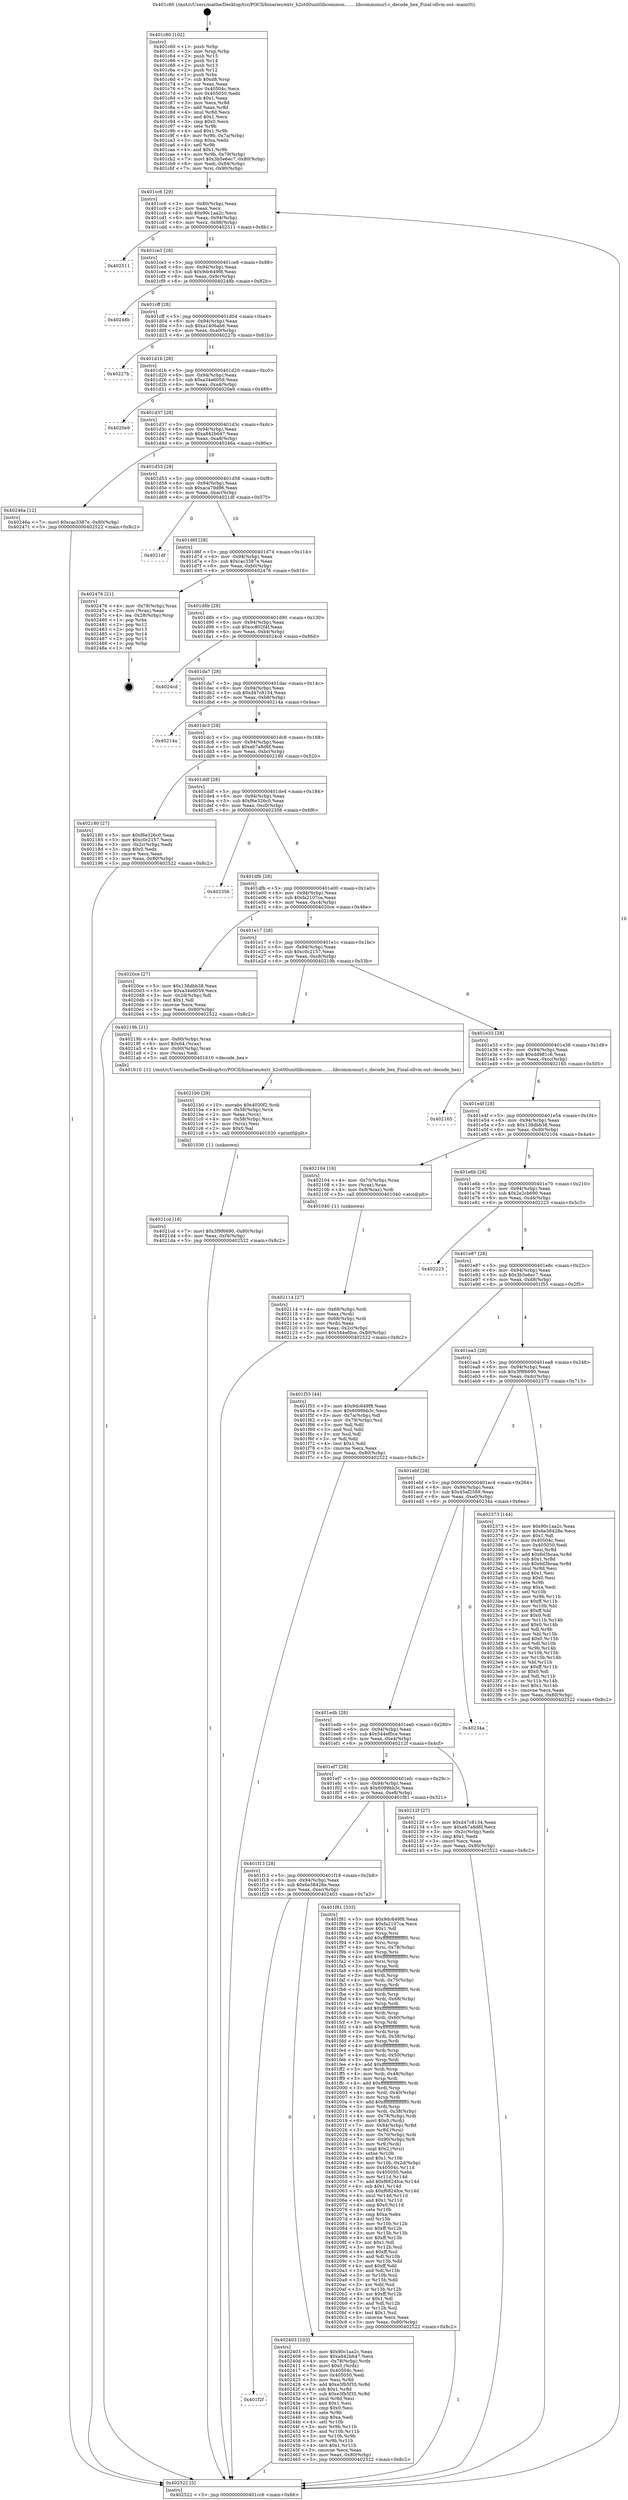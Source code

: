digraph "0x401c60" {
  label = "0x401c60 (/mnt/c/Users/mathe/Desktop/tcc/POCII/binaries/extr_h2ot00unitlibcommon........libcommonurl.c_decode_hex_Final-ollvm.out::main(0))"
  labelloc = "t"
  node[shape=record]

  Entry [label="",width=0.3,height=0.3,shape=circle,fillcolor=black,style=filled]
  "0x401cc6" [label="{
     0x401cc6 [29]\l
     | [instrs]\l
     &nbsp;&nbsp;0x401cc6 \<+3\>: mov -0x80(%rbp),%eax\l
     &nbsp;&nbsp;0x401cc9 \<+2\>: mov %eax,%ecx\l
     &nbsp;&nbsp;0x401ccb \<+6\>: sub $0x90c1aa2c,%ecx\l
     &nbsp;&nbsp;0x401cd1 \<+6\>: mov %eax,-0x94(%rbp)\l
     &nbsp;&nbsp;0x401cd7 \<+6\>: mov %ecx,-0x98(%rbp)\l
     &nbsp;&nbsp;0x401cdd \<+6\>: je 0000000000402511 \<main+0x8b1\>\l
  }"]
  "0x402511" [label="{
     0x402511\l
  }", style=dashed]
  "0x401ce3" [label="{
     0x401ce3 [28]\l
     | [instrs]\l
     &nbsp;&nbsp;0x401ce3 \<+5\>: jmp 0000000000401ce8 \<main+0x88\>\l
     &nbsp;&nbsp;0x401ce8 \<+6\>: mov -0x94(%rbp),%eax\l
     &nbsp;&nbsp;0x401cee \<+5\>: sub $0x9dc649f8,%eax\l
     &nbsp;&nbsp;0x401cf3 \<+6\>: mov %eax,-0x9c(%rbp)\l
     &nbsp;&nbsp;0x401cf9 \<+6\>: je 000000000040248b \<main+0x82b\>\l
  }"]
  Exit [label="",width=0.3,height=0.3,shape=circle,fillcolor=black,style=filled,peripheries=2]
  "0x40248b" [label="{
     0x40248b\l
  }", style=dashed]
  "0x401cff" [label="{
     0x401cff [28]\l
     | [instrs]\l
     &nbsp;&nbsp;0x401cff \<+5\>: jmp 0000000000401d04 \<main+0xa4\>\l
     &nbsp;&nbsp;0x401d04 \<+6\>: mov -0x94(%rbp),%eax\l
     &nbsp;&nbsp;0x401d0a \<+5\>: sub $0xa1406ab6,%eax\l
     &nbsp;&nbsp;0x401d0f \<+6\>: mov %eax,-0xa0(%rbp)\l
     &nbsp;&nbsp;0x401d15 \<+6\>: je 000000000040227b \<main+0x61b\>\l
  }"]
  "0x401f2f" [label="{
     0x401f2f\l
  }", style=dashed]
  "0x40227b" [label="{
     0x40227b\l
  }", style=dashed]
  "0x401d1b" [label="{
     0x401d1b [28]\l
     | [instrs]\l
     &nbsp;&nbsp;0x401d1b \<+5\>: jmp 0000000000401d20 \<main+0xc0\>\l
     &nbsp;&nbsp;0x401d20 \<+6\>: mov -0x94(%rbp),%eax\l
     &nbsp;&nbsp;0x401d26 \<+5\>: sub $0xa34e6059,%eax\l
     &nbsp;&nbsp;0x401d2b \<+6\>: mov %eax,-0xa4(%rbp)\l
     &nbsp;&nbsp;0x401d31 \<+6\>: je 00000000004020e9 \<main+0x489\>\l
  }"]
  "0x402403" [label="{
     0x402403 [103]\l
     | [instrs]\l
     &nbsp;&nbsp;0x402403 \<+5\>: mov $0x90c1aa2c,%eax\l
     &nbsp;&nbsp;0x402408 \<+5\>: mov $0xa842b647,%ecx\l
     &nbsp;&nbsp;0x40240d \<+4\>: mov -0x78(%rbp),%rdx\l
     &nbsp;&nbsp;0x402411 \<+6\>: movl $0x0,(%rdx)\l
     &nbsp;&nbsp;0x402417 \<+7\>: mov 0x40504c,%esi\l
     &nbsp;&nbsp;0x40241e \<+7\>: mov 0x405050,%edi\l
     &nbsp;&nbsp;0x402425 \<+3\>: mov %esi,%r8d\l
     &nbsp;&nbsp;0x402428 \<+7\>: add $0xe3fb5f35,%r8d\l
     &nbsp;&nbsp;0x40242f \<+4\>: sub $0x1,%r8d\l
     &nbsp;&nbsp;0x402433 \<+7\>: sub $0xe3fb5f35,%r8d\l
     &nbsp;&nbsp;0x40243a \<+4\>: imul %r8d,%esi\l
     &nbsp;&nbsp;0x40243e \<+3\>: and $0x1,%esi\l
     &nbsp;&nbsp;0x402441 \<+3\>: cmp $0x0,%esi\l
     &nbsp;&nbsp;0x402444 \<+4\>: sete %r9b\l
     &nbsp;&nbsp;0x402448 \<+3\>: cmp $0xa,%edi\l
     &nbsp;&nbsp;0x40244b \<+4\>: setl %r10b\l
     &nbsp;&nbsp;0x40244f \<+3\>: mov %r9b,%r11b\l
     &nbsp;&nbsp;0x402452 \<+3\>: and %r10b,%r11b\l
     &nbsp;&nbsp;0x402455 \<+3\>: xor %r10b,%r9b\l
     &nbsp;&nbsp;0x402458 \<+3\>: or %r9b,%r11b\l
     &nbsp;&nbsp;0x40245b \<+4\>: test $0x1,%r11b\l
     &nbsp;&nbsp;0x40245f \<+3\>: cmovne %ecx,%eax\l
     &nbsp;&nbsp;0x402462 \<+3\>: mov %eax,-0x80(%rbp)\l
     &nbsp;&nbsp;0x402465 \<+5\>: jmp 0000000000402522 \<main+0x8c2\>\l
  }"]
  "0x4020e9" [label="{
     0x4020e9\l
  }", style=dashed]
  "0x401d37" [label="{
     0x401d37 [28]\l
     | [instrs]\l
     &nbsp;&nbsp;0x401d37 \<+5\>: jmp 0000000000401d3c \<main+0xdc\>\l
     &nbsp;&nbsp;0x401d3c \<+6\>: mov -0x94(%rbp),%eax\l
     &nbsp;&nbsp;0x401d42 \<+5\>: sub $0xa842b647,%eax\l
     &nbsp;&nbsp;0x401d47 \<+6\>: mov %eax,-0xa8(%rbp)\l
     &nbsp;&nbsp;0x401d4d \<+6\>: je 000000000040246a \<main+0x80a\>\l
  }"]
  "0x4021cd" [label="{
     0x4021cd [18]\l
     | [instrs]\l
     &nbsp;&nbsp;0x4021cd \<+7\>: movl $0x3f9f6690,-0x80(%rbp)\l
     &nbsp;&nbsp;0x4021d4 \<+6\>: mov %eax,-0xf4(%rbp)\l
     &nbsp;&nbsp;0x4021da \<+5\>: jmp 0000000000402522 \<main+0x8c2\>\l
  }"]
  "0x40246a" [label="{
     0x40246a [12]\l
     | [instrs]\l
     &nbsp;&nbsp;0x40246a \<+7\>: movl $0xcac3387e,-0x80(%rbp)\l
     &nbsp;&nbsp;0x402471 \<+5\>: jmp 0000000000402522 \<main+0x8c2\>\l
  }"]
  "0x401d53" [label="{
     0x401d53 [28]\l
     | [instrs]\l
     &nbsp;&nbsp;0x401d53 \<+5\>: jmp 0000000000401d58 \<main+0xf8\>\l
     &nbsp;&nbsp;0x401d58 \<+6\>: mov -0x94(%rbp),%eax\l
     &nbsp;&nbsp;0x401d5e \<+5\>: sub $0xaca79d96,%eax\l
     &nbsp;&nbsp;0x401d63 \<+6\>: mov %eax,-0xac(%rbp)\l
     &nbsp;&nbsp;0x401d69 \<+6\>: je 00000000004021df \<main+0x57f\>\l
  }"]
  "0x4021b0" [label="{
     0x4021b0 [29]\l
     | [instrs]\l
     &nbsp;&nbsp;0x4021b0 \<+10\>: movabs $0x4030f2,%rdi\l
     &nbsp;&nbsp;0x4021ba \<+4\>: mov -0x58(%rbp),%rcx\l
     &nbsp;&nbsp;0x4021be \<+2\>: mov %eax,(%rcx)\l
     &nbsp;&nbsp;0x4021c0 \<+4\>: mov -0x58(%rbp),%rcx\l
     &nbsp;&nbsp;0x4021c4 \<+2\>: mov (%rcx),%esi\l
     &nbsp;&nbsp;0x4021c6 \<+2\>: mov $0x0,%al\l
     &nbsp;&nbsp;0x4021c8 \<+5\>: call 0000000000401030 \<printf@plt\>\l
     | [calls]\l
     &nbsp;&nbsp;0x401030 \{1\} (unknown)\l
  }"]
  "0x4021df" [label="{
     0x4021df\l
  }", style=dashed]
  "0x401d6f" [label="{
     0x401d6f [28]\l
     | [instrs]\l
     &nbsp;&nbsp;0x401d6f \<+5\>: jmp 0000000000401d74 \<main+0x114\>\l
     &nbsp;&nbsp;0x401d74 \<+6\>: mov -0x94(%rbp),%eax\l
     &nbsp;&nbsp;0x401d7a \<+5\>: sub $0xcac3387e,%eax\l
     &nbsp;&nbsp;0x401d7f \<+6\>: mov %eax,-0xb0(%rbp)\l
     &nbsp;&nbsp;0x401d85 \<+6\>: je 0000000000402476 \<main+0x816\>\l
  }"]
  "0x402114" [label="{
     0x402114 [27]\l
     | [instrs]\l
     &nbsp;&nbsp;0x402114 \<+4\>: mov -0x68(%rbp),%rdi\l
     &nbsp;&nbsp;0x402118 \<+2\>: mov %eax,(%rdi)\l
     &nbsp;&nbsp;0x40211a \<+4\>: mov -0x68(%rbp),%rdi\l
     &nbsp;&nbsp;0x40211e \<+2\>: mov (%rdi),%eax\l
     &nbsp;&nbsp;0x402120 \<+3\>: mov %eax,-0x2c(%rbp)\l
     &nbsp;&nbsp;0x402123 \<+7\>: movl $0x544ef0ce,-0x80(%rbp)\l
     &nbsp;&nbsp;0x40212a \<+5\>: jmp 0000000000402522 \<main+0x8c2\>\l
  }"]
  "0x402476" [label="{
     0x402476 [21]\l
     | [instrs]\l
     &nbsp;&nbsp;0x402476 \<+4\>: mov -0x78(%rbp),%rax\l
     &nbsp;&nbsp;0x40247a \<+2\>: mov (%rax),%eax\l
     &nbsp;&nbsp;0x40247c \<+4\>: lea -0x28(%rbp),%rsp\l
     &nbsp;&nbsp;0x402480 \<+1\>: pop %rbx\l
     &nbsp;&nbsp;0x402481 \<+2\>: pop %r12\l
     &nbsp;&nbsp;0x402483 \<+2\>: pop %r13\l
     &nbsp;&nbsp;0x402485 \<+2\>: pop %r14\l
     &nbsp;&nbsp;0x402487 \<+2\>: pop %r15\l
     &nbsp;&nbsp;0x402489 \<+1\>: pop %rbp\l
     &nbsp;&nbsp;0x40248a \<+1\>: ret\l
  }"]
  "0x401d8b" [label="{
     0x401d8b [28]\l
     | [instrs]\l
     &nbsp;&nbsp;0x401d8b \<+5\>: jmp 0000000000401d90 \<main+0x130\>\l
     &nbsp;&nbsp;0x401d90 \<+6\>: mov -0x94(%rbp),%eax\l
     &nbsp;&nbsp;0x401d96 \<+5\>: sub $0xcc802f4f,%eax\l
     &nbsp;&nbsp;0x401d9b \<+6\>: mov %eax,-0xb4(%rbp)\l
     &nbsp;&nbsp;0x401da1 \<+6\>: je 00000000004024cd \<main+0x86d\>\l
  }"]
  "0x401f13" [label="{
     0x401f13 [28]\l
     | [instrs]\l
     &nbsp;&nbsp;0x401f13 \<+5\>: jmp 0000000000401f18 \<main+0x2b8\>\l
     &nbsp;&nbsp;0x401f18 \<+6\>: mov -0x94(%rbp),%eax\l
     &nbsp;&nbsp;0x401f1e \<+5\>: sub $0x6e38428e,%eax\l
     &nbsp;&nbsp;0x401f23 \<+6\>: mov %eax,-0xec(%rbp)\l
     &nbsp;&nbsp;0x401f29 \<+6\>: je 0000000000402403 \<main+0x7a3\>\l
  }"]
  "0x4024cd" [label="{
     0x4024cd\l
  }", style=dashed]
  "0x401da7" [label="{
     0x401da7 [28]\l
     | [instrs]\l
     &nbsp;&nbsp;0x401da7 \<+5\>: jmp 0000000000401dac \<main+0x14c\>\l
     &nbsp;&nbsp;0x401dac \<+6\>: mov -0x94(%rbp),%eax\l
     &nbsp;&nbsp;0x401db2 \<+5\>: sub $0xd47c8134,%eax\l
     &nbsp;&nbsp;0x401db7 \<+6\>: mov %eax,-0xb8(%rbp)\l
     &nbsp;&nbsp;0x401dbd \<+6\>: je 000000000040214a \<main+0x4ea\>\l
  }"]
  "0x401f81" [label="{
     0x401f81 [333]\l
     | [instrs]\l
     &nbsp;&nbsp;0x401f81 \<+5\>: mov $0x9dc649f8,%eax\l
     &nbsp;&nbsp;0x401f86 \<+5\>: mov $0xfa2107ca,%ecx\l
     &nbsp;&nbsp;0x401f8b \<+2\>: mov $0x1,%dl\l
     &nbsp;&nbsp;0x401f8d \<+3\>: mov %rsp,%rsi\l
     &nbsp;&nbsp;0x401f90 \<+4\>: add $0xfffffffffffffff0,%rsi\l
     &nbsp;&nbsp;0x401f94 \<+3\>: mov %rsi,%rsp\l
     &nbsp;&nbsp;0x401f97 \<+4\>: mov %rsi,-0x78(%rbp)\l
     &nbsp;&nbsp;0x401f9b \<+3\>: mov %rsp,%rsi\l
     &nbsp;&nbsp;0x401f9e \<+4\>: add $0xfffffffffffffff0,%rsi\l
     &nbsp;&nbsp;0x401fa2 \<+3\>: mov %rsi,%rsp\l
     &nbsp;&nbsp;0x401fa5 \<+3\>: mov %rsp,%rdi\l
     &nbsp;&nbsp;0x401fa8 \<+4\>: add $0xfffffffffffffff0,%rdi\l
     &nbsp;&nbsp;0x401fac \<+3\>: mov %rdi,%rsp\l
     &nbsp;&nbsp;0x401faf \<+4\>: mov %rdi,-0x70(%rbp)\l
     &nbsp;&nbsp;0x401fb3 \<+3\>: mov %rsp,%rdi\l
     &nbsp;&nbsp;0x401fb6 \<+4\>: add $0xfffffffffffffff0,%rdi\l
     &nbsp;&nbsp;0x401fba \<+3\>: mov %rdi,%rsp\l
     &nbsp;&nbsp;0x401fbd \<+4\>: mov %rdi,-0x68(%rbp)\l
     &nbsp;&nbsp;0x401fc1 \<+3\>: mov %rsp,%rdi\l
     &nbsp;&nbsp;0x401fc4 \<+4\>: add $0xfffffffffffffff0,%rdi\l
     &nbsp;&nbsp;0x401fc8 \<+3\>: mov %rdi,%rsp\l
     &nbsp;&nbsp;0x401fcb \<+4\>: mov %rdi,-0x60(%rbp)\l
     &nbsp;&nbsp;0x401fcf \<+3\>: mov %rsp,%rdi\l
     &nbsp;&nbsp;0x401fd2 \<+4\>: add $0xfffffffffffffff0,%rdi\l
     &nbsp;&nbsp;0x401fd6 \<+3\>: mov %rdi,%rsp\l
     &nbsp;&nbsp;0x401fd9 \<+4\>: mov %rdi,-0x58(%rbp)\l
     &nbsp;&nbsp;0x401fdd \<+3\>: mov %rsp,%rdi\l
     &nbsp;&nbsp;0x401fe0 \<+4\>: add $0xfffffffffffffff0,%rdi\l
     &nbsp;&nbsp;0x401fe4 \<+3\>: mov %rdi,%rsp\l
     &nbsp;&nbsp;0x401fe7 \<+4\>: mov %rdi,-0x50(%rbp)\l
     &nbsp;&nbsp;0x401feb \<+3\>: mov %rsp,%rdi\l
     &nbsp;&nbsp;0x401fee \<+4\>: add $0xfffffffffffffff0,%rdi\l
     &nbsp;&nbsp;0x401ff2 \<+3\>: mov %rdi,%rsp\l
     &nbsp;&nbsp;0x401ff5 \<+4\>: mov %rdi,-0x48(%rbp)\l
     &nbsp;&nbsp;0x401ff9 \<+3\>: mov %rsp,%rdi\l
     &nbsp;&nbsp;0x401ffc \<+4\>: add $0xfffffffffffffff0,%rdi\l
     &nbsp;&nbsp;0x402000 \<+3\>: mov %rdi,%rsp\l
     &nbsp;&nbsp;0x402003 \<+4\>: mov %rdi,-0x40(%rbp)\l
     &nbsp;&nbsp;0x402007 \<+3\>: mov %rsp,%rdi\l
     &nbsp;&nbsp;0x40200a \<+4\>: add $0xfffffffffffffff0,%rdi\l
     &nbsp;&nbsp;0x40200e \<+3\>: mov %rdi,%rsp\l
     &nbsp;&nbsp;0x402011 \<+4\>: mov %rdi,-0x38(%rbp)\l
     &nbsp;&nbsp;0x402015 \<+4\>: mov -0x78(%rbp),%rdi\l
     &nbsp;&nbsp;0x402019 \<+6\>: movl $0x0,(%rdi)\l
     &nbsp;&nbsp;0x40201f \<+7\>: mov -0x84(%rbp),%r8d\l
     &nbsp;&nbsp;0x402026 \<+3\>: mov %r8d,(%rsi)\l
     &nbsp;&nbsp;0x402029 \<+4\>: mov -0x70(%rbp),%rdi\l
     &nbsp;&nbsp;0x40202d \<+7\>: mov -0x90(%rbp),%r9\l
     &nbsp;&nbsp;0x402034 \<+3\>: mov %r9,(%rdi)\l
     &nbsp;&nbsp;0x402037 \<+3\>: cmpl $0x2,(%rsi)\l
     &nbsp;&nbsp;0x40203a \<+4\>: setne %r10b\l
     &nbsp;&nbsp;0x40203e \<+4\>: and $0x1,%r10b\l
     &nbsp;&nbsp;0x402042 \<+4\>: mov %r10b,-0x2d(%rbp)\l
     &nbsp;&nbsp;0x402046 \<+8\>: mov 0x40504c,%r11d\l
     &nbsp;&nbsp;0x40204e \<+7\>: mov 0x405050,%ebx\l
     &nbsp;&nbsp;0x402055 \<+3\>: mov %r11d,%r14d\l
     &nbsp;&nbsp;0x402058 \<+7\>: add $0xf6824fce,%r14d\l
     &nbsp;&nbsp;0x40205f \<+4\>: sub $0x1,%r14d\l
     &nbsp;&nbsp;0x402063 \<+7\>: sub $0xf6824fce,%r14d\l
     &nbsp;&nbsp;0x40206a \<+4\>: imul %r14d,%r11d\l
     &nbsp;&nbsp;0x40206e \<+4\>: and $0x1,%r11d\l
     &nbsp;&nbsp;0x402072 \<+4\>: cmp $0x0,%r11d\l
     &nbsp;&nbsp;0x402076 \<+4\>: sete %r10b\l
     &nbsp;&nbsp;0x40207a \<+3\>: cmp $0xa,%ebx\l
     &nbsp;&nbsp;0x40207d \<+4\>: setl %r15b\l
     &nbsp;&nbsp;0x402081 \<+3\>: mov %r10b,%r12b\l
     &nbsp;&nbsp;0x402084 \<+4\>: xor $0xff,%r12b\l
     &nbsp;&nbsp;0x402088 \<+3\>: mov %r15b,%r13b\l
     &nbsp;&nbsp;0x40208b \<+4\>: xor $0xff,%r13b\l
     &nbsp;&nbsp;0x40208f \<+3\>: xor $0x1,%dl\l
     &nbsp;&nbsp;0x402092 \<+3\>: mov %r12b,%sil\l
     &nbsp;&nbsp;0x402095 \<+4\>: and $0xff,%sil\l
     &nbsp;&nbsp;0x402099 \<+3\>: and %dl,%r10b\l
     &nbsp;&nbsp;0x40209c \<+3\>: mov %r13b,%dil\l
     &nbsp;&nbsp;0x40209f \<+4\>: and $0xff,%dil\l
     &nbsp;&nbsp;0x4020a3 \<+3\>: and %dl,%r15b\l
     &nbsp;&nbsp;0x4020a6 \<+3\>: or %r10b,%sil\l
     &nbsp;&nbsp;0x4020a9 \<+3\>: or %r15b,%dil\l
     &nbsp;&nbsp;0x4020ac \<+3\>: xor %dil,%sil\l
     &nbsp;&nbsp;0x4020af \<+3\>: or %r13b,%r12b\l
     &nbsp;&nbsp;0x4020b2 \<+4\>: xor $0xff,%r12b\l
     &nbsp;&nbsp;0x4020b6 \<+3\>: or $0x1,%dl\l
     &nbsp;&nbsp;0x4020b9 \<+3\>: and %dl,%r12b\l
     &nbsp;&nbsp;0x4020bc \<+3\>: or %r12b,%sil\l
     &nbsp;&nbsp;0x4020bf \<+4\>: test $0x1,%sil\l
     &nbsp;&nbsp;0x4020c3 \<+3\>: cmovne %ecx,%eax\l
     &nbsp;&nbsp;0x4020c6 \<+3\>: mov %eax,-0x80(%rbp)\l
     &nbsp;&nbsp;0x4020c9 \<+5\>: jmp 0000000000402522 \<main+0x8c2\>\l
  }"]
  "0x40214a" [label="{
     0x40214a\l
  }", style=dashed]
  "0x401dc3" [label="{
     0x401dc3 [28]\l
     | [instrs]\l
     &nbsp;&nbsp;0x401dc3 \<+5\>: jmp 0000000000401dc8 \<main+0x168\>\l
     &nbsp;&nbsp;0x401dc8 \<+6\>: mov -0x94(%rbp),%eax\l
     &nbsp;&nbsp;0x401dce \<+5\>: sub $0xeb7a8d6f,%eax\l
     &nbsp;&nbsp;0x401dd3 \<+6\>: mov %eax,-0xbc(%rbp)\l
     &nbsp;&nbsp;0x401dd9 \<+6\>: je 0000000000402180 \<main+0x520\>\l
  }"]
  "0x401ef7" [label="{
     0x401ef7 [28]\l
     | [instrs]\l
     &nbsp;&nbsp;0x401ef7 \<+5\>: jmp 0000000000401efc \<main+0x29c\>\l
     &nbsp;&nbsp;0x401efc \<+6\>: mov -0x94(%rbp),%eax\l
     &nbsp;&nbsp;0x401f02 \<+5\>: sub $0x6099bb3c,%eax\l
     &nbsp;&nbsp;0x401f07 \<+6\>: mov %eax,-0xe8(%rbp)\l
     &nbsp;&nbsp;0x401f0d \<+6\>: je 0000000000401f81 \<main+0x321\>\l
  }"]
  "0x402180" [label="{
     0x402180 [27]\l
     | [instrs]\l
     &nbsp;&nbsp;0x402180 \<+5\>: mov $0xf6e326c0,%eax\l
     &nbsp;&nbsp;0x402185 \<+5\>: mov $0xc0c2157,%ecx\l
     &nbsp;&nbsp;0x40218a \<+3\>: mov -0x2c(%rbp),%edx\l
     &nbsp;&nbsp;0x40218d \<+3\>: cmp $0x0,%edx\l
     &nbsp;&nbsp;0x402190 \<+3\>: cmove %ecx,%eax\l
     &nbsp;&nbsp;0x402193 \<+3\>: mov %eax,-0x80(%rbp)\l
     &nbsp;&nbsp;0x402196 \<+5\>: jmp 0000000000402522 \<main+0x8c2\>\l
  }"]
  "0x401ddf" [label="{
     0x401ddf [28]\l
     | [instrs]\l
     &nbsp;&nbsp;0x401ddf \<+5\>: jmp 0000000000401de4 \<main+0x184\>\l
     &nbsp;&nbsp;0x401de4 \<+6\>: mov -0x94(%rbp),%eax\l
     &nbsp;&nbsp;0x401dea \<+5\>: sub $0xf6e326c0,%eax\l
     &nbsp;&nbsp;0x401def \<+6\>: mov %eax,-0xc0(%rbp)\l
     &nbsp;&nbsp;0x401df5 \<+6\>: je 0000000000402356 \<main+0x6f6\>\l
  }"]
  "0x40212f" [label="{
     0x40212f [27]\l
     | [instrs]\l
     &nbsp;&nbsp;0x40212f \<+5\>: mov $0xd47c8134,%eax\l
     &nbsp;&nbsp;0x402134 \<+5\>: mov $0xeb7a8d6f,%ecx\l
     &nbsp;&nbsp;0x402139 \<+3\>: mov -0x2c(%rbp),%edx\l
     &nbsp;&nbsp;0x40213c \<+3\>: cmp $0x1,%edx\l
     &nbsp;&nbsp;0x40213f \<+3\>: cmovl %ecx,%eax\l
     &nbsp;&nbsp;0x402142 \<+3\>: mov %eax,-0x80(%rbp)\l
     &nbsp;&nbsp;0x402145 \<+5\>: jmp 0000000000402522 \<main+0x8c2\>\l
  }"]
  "0x402356" [label="{
     0x402356\l
  }", style=dashed]
  "0x401dfb" [label="{
     0x401dfb [28]\l
     | [instrs]\l
     &nbsp;&nbsp;0x401dfb \<+5\>: jmp 0000000000401e00 \<main+0x1a0\>\l
     &nbsp;&nbsp;0x401e00 \<+6\>: mov -0x94(%rbp),%eax\l
     &nbsp;&nbsp;0x401e06 \<+5\>: sub $0xfa2107ca,%eax\l
     &nbsp;&nbsp;0x401e0b \<+6\>: mov %eax,-0xc4(%rbp)\l
     &nbsp;&nbsp;0x401e11 \<+6\>: je 00000000004020ce \<main+0x46e\>\l
  }"]
  "0x401edb" [label="{
     0x401edb [28]\l
     | [instrs]\l
     &nbsp;&nbsp;0x401edb \<+5\>: jmp 0000000000401ee0 \<main+0x280\>\l
     &nbsp;&nbsp;0x401ee0 \<+6\>: mov -0x94(%rbp),%eax\l
     &nbsp;&nbsp;0x401ee6 \<+5\>: sub $0x544ef0ce,%eax\l
     &nbsp;&nbsp;0x401eeb \<+6\>: mov %eax,-0xe4(%rbp)\l
     &nbsp;&nbsp;0x401ef1 \<+6\>: je 000000000040212f \<main+0x4cf\>\l
  }"]
  "0x4020ce" [label="{
     0x4020ce [27]\l
     | [instrs]\l
     &nbsp;&nbsp;0x4020ce \<+5\>: mov $0x138dbb38,%eax\l
     &nbsp;&nbsp;0x4020d3 \<+5\>: mov $0xa34e6059,%ecx\l
     &nbsp;&nbsp;0x4020d8 \<+3\>: mov -0x2d(%rbp),%dl\l
     &nbsp;&nbsp;0x4020db \<+3\>: test $0x1,%dl\l
     &nbsp;&nbsp;0x4020de \<+3\>: cmovne %ecx,%eax\l
     &nbsp;&nbsp;0x4020e1 \<+3\>: mov %eax,-0x80(%rbp)\l
     &nbsp;&nbsp;0x4020e4 \<+5\>: jmp 0000000000402522 \<main+0x8c2\>\l
  }"]
  "0x401e17" [label="{
     0x401e17 [28]\l
     | [instrs]\l
     &nbsp;&nbsp;0x401e17 \<+5\>: jmp 0000000000401e1c \<main+0x1bc\>\l
     &nbsp;&nbsp;0x401e1c \<+6\>: mov -0x94(%rbp),%eax\l
     &nbsp;&nbsp;0x401e22 \<+5\>: sub $0xc0c2157,%eax\l
     &nbsp;&nbsp;0x401e27 \<+6\>: mov %eax,-0xc8(%rbp)\l
     &nbsp;&nbsp;0x401e2d \<+6\>: je 000000000040219b \<main+0x53b\>\l
  }"]
  "0x40234a" [label="{
     0x40234a\l
  }", style=dashed]
  "0x40219b" [label="{
     0x40219b [21]\l
     | [instrs]\l
     &nbsp;&nbsp;0x40219b \<+4\>: mov -0x60(%rbp),%rax\l
     &nbsp;&nbsp;0x40219f \<+6\>: movl $0x64,(%rax)\l
     &nbsp;&nbsp;0x4021a5 \<+4\>: mov -0x60(%rbp),%rax\l
     &nbsp;&nbsp;0x4021a9 \<+2\>: mov (%rax),%edi\l
     &nbsp;&nbsp;0x4021ab \<+5\>: call 0000000000401610 \<decode_hex\>\l
     | [calls]\l
     &nbsp;&nbsp;0x401610 \{1\} (/mnt/c/Users/mathe/Desktop/tcc/POCII/binaries/extr_h2ot00unitlibcommon........libcommonurl.c_decode_hex_Final-ollvm.out::decode_hex)\l
  }"]
  "0x401e33" [label="{
     0x401e33 [28]\l
     | [instrs]\l
     &nbsp;&nbsp;0x401e33 \<+5\>: jmp 0000000000401e38 \<main+0x1d8\>\l
     &nbsp;&nbsp;0x401e38 \<+6\>: mov -0x94(%rbp),%eax\l
     &nbsp;&nbsp;0x401e3e \<+5\>: sub $0xdd981c6,%eax\l
     &nbsp;&nbsp;0x401e43 \<+6\>: mov %eax,-0xcc(%rbp)\l
     &nbsp;&nbsp;0x401e49 \<+6\>: je 0000000000402165 \<main+0x505\>\l
  }"]
  "0x401ebf" [label="{
     0x401ebf [28]\l
     | [instrs]\l
     &nbsp;&nbsp;0x401ebf \<+5\>: jmp 0000000000401ec4 \<main+0x264\>\l
     &nbsp;&nbsp;0x401ec4 \<+6\>: mov -0x94(%rbp),%eax\l
     &nbsp;&nbsp;0x401eca \<+5\>: sub $0x45af2569,%eax\l
     &nbsp;&nbsp;0x401ecf \<+6\>: mov %eax,-0xe0(%rbp)\l
     &nbsp;&nbsp;0x401ed5 \<+6\>: je 000000000040234a \<main+0x6ea\>\l
  }"]
  "0x402165" [label="{
     0x402165\l
  }", style=dashed]
  "0x401e4f" [label="{
     0x401e4f [28]\l
     | [instrs]\l
     &nbsp;&nbsp;0x401e4f \<+5\>: jmp 0000000000401e54 \<main+0x1f4\>\l
     &nbsp;&nbsp;0x401e54 \<+6\>: mov -0x94(%rbp),%eax\l
     &nbsp;&nbsp;0x401e5a \<+5\>: sub $0x138dbb38,%eax\l
     &nbsp;&nbsp;0x401e5f \<+6\>: mov %eax,-0xd0(%rbp)\l
     &nbsp;&nbsp;0x401e65 \<+6\>: je 0000000000402104 \<main+0x4a4\>\l
  }"]
  "0x402373" [label="{
     0x402373 [144]\l
     | [instrs]\l
     &nbsp;&nbsp;0x402373 \<+5\>: mov $0x90c1aa2c,%eax\l
     &nbsp;&nbsp;0x402378 \<+5\>: mov $0x6e38428e,%ecx\l
     &nbsp;&nbsp;0x40237d \<+2\>: mov $0x1,%dl\l
     &nbsp;&nbsp;0x40237f \<+7\>: mov 0x40504c,%esi\l
     &nbsp;&nbsp;0x402386 \<+7\>: mov 0x405050,%edi\l
     &nbsp;&nbsp;0x40238d \<+3\>: mov %esi,%r8d\l
     &nbsp;&nbsp;0x402390 \<+7\>: add $0x6d3bcaa,%r8d\l
     &nbsp;&nbsp;0x402397 \<+4\>: sub $0x1,%r8d\l
     &nbsp;&nbsp;0x40239b \<+7\>: sub $0x6d3bcaa,%r8d\l
     &nbsp;&nbsp;0x4023a2 \<+4\>: imul %r8d,%esi\l
     &nbsp;&nbsp;0x4023a6 \<+3\>: and $0x1,%esi\l
     &nbsp;&nbsp;0x4023a9 \<+3\>: cmp $0x0,%esi\l
     &nbsp;&nbsp;0x4023ac \<+4\>: sete %r9b\l
     &nbsp;&nbsp;0x4023b0 \<+3\>: cmp $0xa,%edi\l
     &nbsp;&nbsp;0x4023b3 \<+4\>: setl %r10b\l
     &nbsp;&nbsp;0x4023b7 \<+3\>: mov %r9b,%r11b\l
     &nbsp;&nbsp;0x4023ba \<+4\>: xor $0xff,%r11b\l
     &nbsp;&nbsp;0x4023be \<+3\>: mov %r10b,%bl\l
     &nbsp;&nbsp;0x4023c1 \<+3\>: xor $0xff,%bl\l
     &nbsp;&nbsp;0x4023c4 \<+3\>: xor $0x0,%dl\l
     &nbsp;&nbsp;0x4023c7 \<+3\>: mov %r11b,%r14b\l
     &nbsp;&nbsp;0x4023ca \<+4\>: and $0x0,%r14b\l
     &nbsp;&nbsp;0x4023ce \<+3\>: and %dl,%r9b\l
     &nbsp;&nbsp;0x4023d1 \<+3\>: mov %bl,%r15b\l
     &nbsp;&nbsp;0x4023d4 \<+4\>: and $0x0,%r15b\l
     &nbsp;&nbsp;0x4023d8 \<+3\>: and %dl,%r10b\l
     &nbsp;&nbsp;0x4023db \<+3\>: or %r9b,%r14b\l
     &nbsp;&nbsp;0x4023de \<+3\>: or %r10b,%r15b\l
     &nbsp;&nbsp;0x4023e1 \<+3\>: xor %r15b,%r14b\l
     &nbsp;&nbsp;0x4023e4 \<+3\>: or %bl,%r11b\l
     &nbsp;&nbsp;0x4023e7 \<+4\>: xor $0xff,%r11b\l
     &nbsp;&nbsp;0x4023eb \<+3\>: or $0x0,%dl\l
     &nbsp;&nbsp;0x4023ee \<+3\>: and %dl,%r11b\l
     &nbsp;&nbsp;0x4023f1 \<+3\>: or %r11b,%r14b\l
     &nbsp;&nbsp;0x4023f4 \<+4\>: test $0x1,%r14b\l
     &nbsp;&nbsp;0x4023f8 \<+3\>: cmovne %ecx,%eax\l
     &nbsp;&nbsp;0x4023fb \<+3\>: mov %eax,-0x80(%rbp)\l
     &nbsp;&nbsp;0x4023fe \<+5\>: jmp 0000000000402522 \<main+0x8c2\>\l
  }"]
  "0x402104" [label="{
     0x402104 [16]\l
     | [instrs]\l
     &nbsp;&nbsp;0x402104 \<+4\>: mov -0x70(%rbp),%rax\l
     &nbsp;&nbsp;0x402108 \<+3\>: mov (%rax),%rax\l
     &nbsp;&nbsp;0x40210b \<+4\>: mov 0x8(%rax),%rdi\l
     &nbsp;&nbsp;0x40210f \<+5\>: call 0000000000401040 \<atoi@plt\>\l
     | [calls]\l
     &nbsp;&nbsp;0x401040 \{1\} (unknown)\l
  }"]
  "0x401e6b" [label="{
     0x401e6b [28]\l
     | [instrs]\l
     &nbsp;&nbsp;0x401e6b \<+5\>: jmp 0000000000401e70 \<main+0x210\>\l
     &nbsp;&nbsp;0x401e70 \<+6\>: mov -0x94(%rbp),%eax\l
     &nbsp;&nbsp;0x401e76 \<+5\>: sub $0x2e2cb690,%eax\l
     &nbsp;&nbsp;0x401e7b \<+6\>: mov %eax,-0xd4(%rbp)\l
     &nbsp;&nbsp;0x401e81 \<+6\>: je 0000000000402223 \<main+0x5c3\>\l
  }"]
  "0x401c60" [label="{
     0x401c60 [102]\l
     | [instrs]\l
     &nbsp;&nbsp;0x401c60 \<+1\>: push %rbp\l
     &nbsp;&nbsp;0x401c61 \<+3\>: mov %rsp,%rbp\l
     &nbsp;&nbsp;0x401c64 \<+2\>: push %r15\l
     &nbsp;&nbsp;0x401c66 \<+2\>: push %r14\l
     &nbsp;&nbsp;0x401c68 \<+2\>: push %r13\l
     &nbsp;&nbsp;0x401c6a \<+2\>: push %r12\l
     &nbsp;&nbsp;0x401c6c \<+1\>: push %rbx\l
     &nbsp;&nbsp;0x401c6d \<+7\>: sub $0xd8,%rsp\l
     &nbsp;&nbsp;0x401c74 \<+2\>: xor %eax,%eax\l
     &nbsp;&nbsp;0x401c76 \<+7\>: mov 0x40504c,%ecx\l
     &nbsp;&nbsp;0x401c7d \<+7\>: mov 0x405050,%edx\l
     &nbsp;&nbsp;0x401c84 \<+3\>: sub $0x1,%eax\l
     &nbsp;&nbsp;0x401c87 \<+3\>: mov %ecx,%r8d\l
     &nbsp;&nbsp;0x401c8a \<+3\>: add %eax,%r8d\l
     &nbsp;&nbsp;0x401c8d \<+4\>: imul %r8d,%ecx\l
     &nbsp;&nbsp;0x401c91 \<+3\>: and $0x1,%ecx\l
     &nbsp;&nbsp;0x401c94 \<+3\>: cmp $0x0,%ecx\l
     &nbsp;&nbsp;0x401c97 \<+4\>: sete %r9b\l
     &nbsp;&nbsp;0x401c9b \<+4\>: and $0x1,%r9b\l
     &nbsp;&nbsp;0x401c9f \<+4\>: mov %r9b,-0x7a(%rbp)\l
     &nbsp;&nbsp;0x401ca3 \<+3\>: cmp $0xa,%edx\l
     &nbsp;&nbsp;0x401ca6 \<+4\>: setl %r9b\l
     &nbsp;&nbsp;0x401caa \<+4\>: and $0x1,%r9b\l
     &nbsp;&nbsp;0x401cae \<+4\>: mov %r9b,-0x79(%rbp)\l
     &nbsp;&nbsp;0x401cb2 \<+7\>: movl $0x3b5e6ec7,-0x80(%rbp)\l
     &nbsp;&nbsp;0x401cb9 \<+6\>: mov %edi,-0x84(%rbp)\l
     &nbsp;&nbsp;0x401cbf \<+7\>: mov %rsi,-0x90(%rbp)\l
  }"]
  "0x402223" [label="{
     0x402223\l
  }", style=dashed]
  "0x401e87" [label="{
     0x401e87 [28]\l
     | [instrs]\l
     &nbsp;&nbsp;0x401e87 \<+5\>: jmp 0000000000401e8c \<main+0x22c\>\l
     &nbsp;&nbsp;0x401e8c \<+6\>: mov -0x94(%rbp),%eax\l
     &nbsp;&nbsp;0x401e92 \<+5\>: sub $0x3b5e6ec7,%eax\l
     &nbsp;&nbsp;0x401e97 \<+6\>: mov %eax,-0xd8(%rbp)\l
     &nbsp;&nbsp;0x401e9d \<+6\>: je 0000000000401f55 \<main+0x2f5\>\l
  }"]
  "0x402522" [label="{
     0x402522 [5]\l
     | [instrs]\l
     &nbsp;&nbsp;0x402522 \<+5\>: jmp 0000000000401cc6 \<main+0x66\>\l
  }"]
  "0x401f55" [label="{
     0x401f55 [44]\l
     | [instrs]\l
     &nbsp;&nbsp;0x401f55 \<+5\>: mov $0x9dc649f8,%eax\l
     &nbsp;&nbsp;0x401f5a \<+5\>: mov $0x6099bb3c,%ecx\l
     &nbsp;&nbsp;0x401f5f \<+3\>: mov -0x7a(%rbp),%dl\l
     &nbsp;&nbsp;0x401f62 \<+4\>: mov -0x79(%rbp),%sil\l
     &nbsp;&nbsp;0x401f66 \<+3\>: mov %dl,%dil\l
     &nbsp;&nbsp;0x401f69 \<+3\>: and %sil,%dil\l
     &nbsp;&nbsp;0x401f6c \<+3\>: xor %sil,%dl\l
     &nbsp;&nbsp;0x401f6f \<+3\>: or %dl,%dil\l
     &nbsp;&nbsp;0x401f72 \<+4\>: test $0x1,%dil\l
     &nbsp;&nbsp;0x401f76 \<+3\>: cmovne %ecx,%eax\l
     &nbsp;&nbsp;0x401f79 \<+3\>: mov %eax,-0x80(%rbp)\l
     &nbsp;&nbsp;0x401f7c \<+5\>: jmp 0000000000402522 \<main+0x8c2\>\l
  }"]
  "0x401ea3" [label="{
     0x401ea3 [28]\l
     | [instrs]\l
     &nbsp;&nbsp;0x401ea3 \<+5\>: jmp 0000000000401ea8 \<main+0x248\>\l
     &nbsp;&nbsp;0x401ea8 \<+6\>: mov -0x94(%rbp),%eax\l
     &nbsp;&nbsp;0x401eae \<+5\>: sub $0x3f9f6690,%eax\l
     &nbsp;&nbsp;0x401eb3 \<+6\>: mov %eax,-0xdc(%rbp)\l
     &nbsp;&nbsp;0x401eb9 \<+6\>: je 0000000000402373 \<main+0x713\>\l
  }"]
  Entry -> "0x401c60" [label=" 1"]
  "0x401cc6" -> "0x402511" [label=" 0"]
  "0x401cc6" -> "0x401ce3" [label=" 11"]
  "0x402476" -> Exit [label=" 1"]
  "0x401ce3" -> "0x40248b" [label=" 0"]
  "0x401ce3" -> "0x401cff" [label=" 11"]
  "0x40246a" -> "0x402522" [label=" 1"]
  "0x401cff" -> "0x40227b" [label=" 0"]
  "0x401cff" -> "0x401d1b" [label=" 11"]
  "0x402403" -> "0x402522" [label=" 1"]
  "0x401d1b" -> "0x4020e9" [label=" 0"]
  "0x401d1b" -> "0x401d37" [label=" 11"]
  "0x401f13" -> "0x401f2f" [label=" 0"]
  "0x401d37" -> "0x40246a" [label=" 1"]
  "0x401d37" -> "0x401d53" [label=" 10"]
  "0x401f13" -> "0x402403" [label=" 1"]
  "0x401d53" -> "0x4021df" [label=" 0"]
  "0x401d53" -> "0x401d6f" [label=" 10"]
  "0x402373" -> "0x402522" [label=" 1"]
  "0x401d6f" -> "0x402476" [label=" 1"]
  "0x401d6f" -> "0x401d8b" [label=" 9"]
  "0x4021cd" -> "0x402522" [label=" 1"]
  "0x401d8b" -> "0x4024cd" [label=" 0"]
  "0x401d8b" -> "0x401da7" [label=" 9"]
  "0x40219b" -> "0x4021b0" [label=" 1"]
  "0x401da7" -> "0x40214a" [label=" 0"]
  "0x401da7" -> "0x401dc3" [label=" 9"]
  "0x402180" -> "0x402522" [label=" 1"]
  "0x401dc3" -> "0x402180" [label=" 1"]
  "0x401dc3" -> "0x401ddf" [label=" 8"]
  "0x402114" -> "0x402522" [label=" 1"]
  "0x401ddf" -> "0x402356" [label=" 0"]
  "0x401ddf" -> "0x401dfb" [label=" 8"]
  "0x402104" -> "0x402114" [label=" 1"]
  "0x401dfb" -> "0x4020ce" [label=" 1"]
  "0x401dfb" -> "0x401e17" [label=" 7"]
  "0x401f81" -> "0x402522" [label=" 1"]
  "0x401e17" -> "0x40219b" [label=" 1"]
  "0x401e17" -> "0x401e33" [label=" 6"]
  "0x4021b0" -> "0x4021cd" [label=" 1"]
  "0x401e33" -> "0x402165" [label=" 0"]
  "0x401e33" -> "0x401e4f" [label=" 6"]
  "0x401ef7" -> "0x401f81" [label=" 1"]
  "0x401e4f" -> "0x402104" [label=" 1"]
  "0x401e4f" -> "0x401e6b" [label=" 5"]
  "0x40212f" -> "0x402522" [label=" 1"]
  "0x401e6b" -> "0x402223" [label=" 0"]
  "0x401e6b" -> "0x401e87" [label=" 5"]
  "0x401edb" -> "0x40212f" [label=" 1"]
  "0x401e87" -> "0x401f55" [label=" 1"]
  "0x401e87" -> "0x401ea3" [label=" 4"]
  "0x401f55" -> "0x402522" [label=" 1"]
  "0x401c60" -> "0x401cc6" [label=" 1"]
  "0x402522" -> "0x401cc6" [label=" 10"]
  "0x401edb" -> "0x401ef7" [label=" 2"]
  "0x401ea3" -> "0x402373" [label=" 1"]
  "0x401ea3" -> "0x401ebf" [label=" 3"]
  "0x401ef7" -> "0x401f13" [label=" 1"]
  "0x401ebf" -> "0x40234a" [label=" 0"]
  "0x401ebf" -> "0x401edb" [label=" 3"]
  "0x4020ce" -> "0x402522" [label=" 1"]
}
